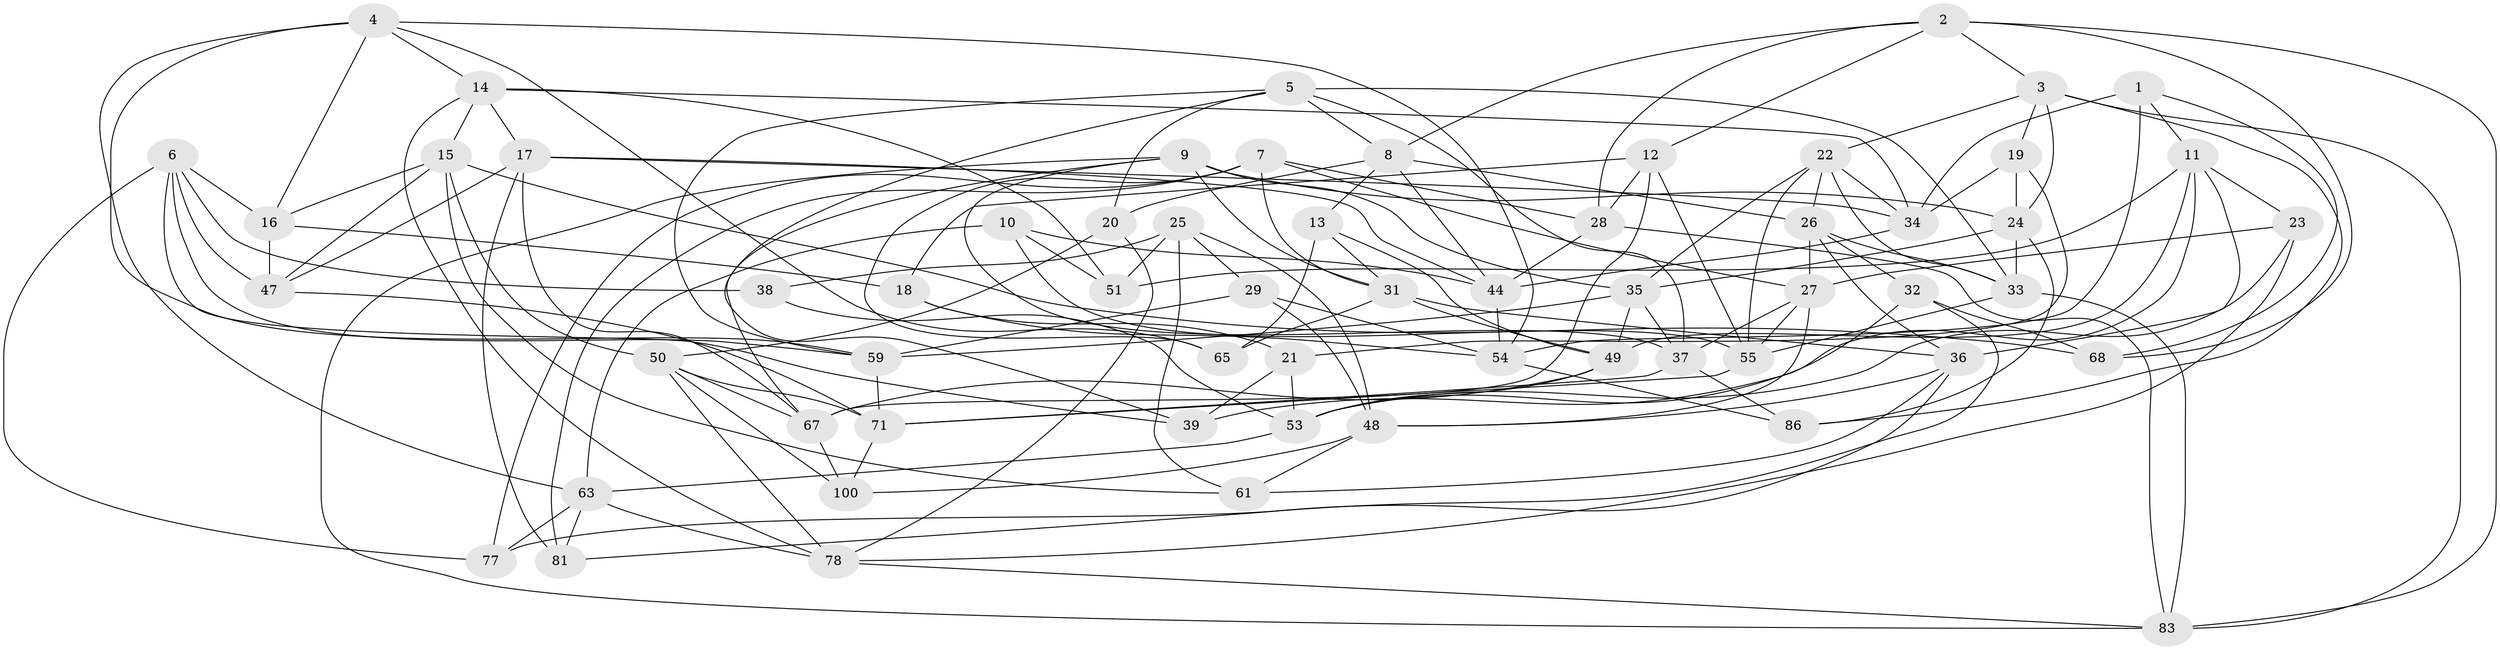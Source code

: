// Generated by graph-tools (version 1.1) at 2025/24/03/03/25 07:24:25]
// undirected, 60 vertices, 157 edges
graph export_dot {
graph [start="1"]
  node [color=gray90,style=filled];
  1;
  2 [super="+45"];
  3 [super="+60"];
  4 [super="+93"];
  5 [super="+74"];
  6 [super="+57"];
  7 [super="+73"];
  8 [super="+56"];
  9 [super="+82"];
  10;
  11 [super="+66"];
  12 [super="+94"];
  13;
  14 [super="+52"];
  15 [super="+76"];
  16 [super="+80"];
  17 [super="+64"];
  18;
  19;
  20;
  21;
  22 [super="+98"];
  23;
  24 [super="+46"];
  25 [super="+30"];
  26 [super="+88"];
  27 [super="+43"];
  28 [super="+42"];
  29;
  31 [super="+89"];
  32;
  33 [super="+75"];
  34 [super="+40"];
  35 [super="+58"];
  36 [super="+69"];
  37 [super="+41"];
  38;
  39;
  44 [super="+87"];
  47 [super="+95"];
  48 [super="+85"];
  49 [super="+91"];
  50 [super="+72"];
  51;
  53 [super="+92"];
  54 [super="+62"];
  55 [super="+79"];
  59 [super="+70"];
  61;
  63 [super="+90"];
  65;
  67 [super="+84"];
  68;
  71 [super="+96"];
  77;
  78 [super="+99"];
  81;
  83 [super="+97"];
  86;
  100;
  1 -- 34;
  1 -- 11;
  1 -- 68;
  1 -- 54;
  2 -- 8;
  2 -- 12;
  2 -- 3;
  2 -- 83;
  2 -- 28;
  2 -- 68;
  3 -- 19;
  3 -- 24;
  3 -- 83;
  3 -- 86;
  3 -- 22;
  4 -- 65;
  4 -- 16;
  4 -- 63;
  4 -- 59;
  4 -- 54;
  4 -- 14;
  5 -- 39;
  5 -- 59;
  5 -- 8;
  5 -- 33;
  5 -- 20;
  5 -- 37;
  6 -- 38;
  6 -- 47;
  6 -- 77;
  6 -- 16;
  6 -- 39;
  6 -- 59;
  7 -- 65;
  7 -- 77;
  7 -- 31;
  7 -- 81;
  7 -- 27;
  7 -- 28;
  8 -- 20;
  8 -- 26;
  8 -- 44;
  8 -- 13;
  9 -- 83;
  9 -- 37;
  9 -- 67;
  9 -- 24;
  9 -- 35;
  9 -- 31;
  10 -- 63;
  10 -- 55;
  10 -- 51;
  10 -- 44;
  11 -- 23;
  11 -- 36;
  11 -- 49;
  11 -- 51;
  11 -- 39;
  12 -- 28 [weight=2];
  12 -- 18;
  12 -- 67;
  12 -- 55;
  13 -- 65;
  13 -- 49;
  13 -- 31;
  14 -- 34;
  14 -- 51;
  14 -- 17;
  14 -- 78;
  14 -- 15;
  15 -- 47;
  15 -- 50;
  15 -- 68;
  15 -- 61;
  15 -- 16;
  16 -- 47 [weight=2];
  16 -- 18;
  17 -- 81;
  17 -- 34;
  17 -- 44;
  17 -- 47;
  17 -- 67;
  18 -- 21;
  18 -- 54;
  19 -- 24;
  19 -- 21;
  19 -- 34;
  20 -- 78;
  20 -- 50;
  21 -- 39;
  21 -- 53;
  22 -- 55;
  22 -- 26;
  22 -- 34;
  22 -- 33;
  22 -- 35;
  23 -- 27;
  23 -- 78;
  23 -- 53;
  24 -- 33;
  24 -- 35;
  24 -- 86;
  25 -- 29;
  25 -- 51;
  25 -- 38 [weight=2];
  25 -- 48;
  25 -- 61;
  26 -- 33;
  26 -- 32;
  26 -- 27;
  26 -- 36;
  27 -- 37;
  27 -- 48;
  27 -- 55;
  28 -- 83;
  28 -- 44;
  29 -- 59;
  29 -- 48;
  29 -- 54;
  31 -- 36;
  31 -- 49;
  31 -- 65;
  32 -- 68;
  32 -- 77;
  32 -- 53;
  33 -- 55;
  33 -- 83;
  34 -- 44;
  35 -- 59;
  35 -- 37;
  35 -- 49;
  36 -- 81;
  36 -- 48;
  36 -- 61;
  37 -- 86;
  37 -- 71;
  38 -- 53;
  44 -- 54;
  47 -- 71;
  48 -- 61;
  48 -- 100;
  49 -- 53;
  49 -- 67;
  50 -- 71;
  50 -- 100;
  50 -- 78;
  50 -- 67;
  53 -- 63;
  54 -- 86;
  55 -- 71;
  59 -- 71;
  63 -- 77;
  63 -- 81;
  63 -- 78;
  67 -- 100;
  71 -- 100;
  78 -- 83;
}

